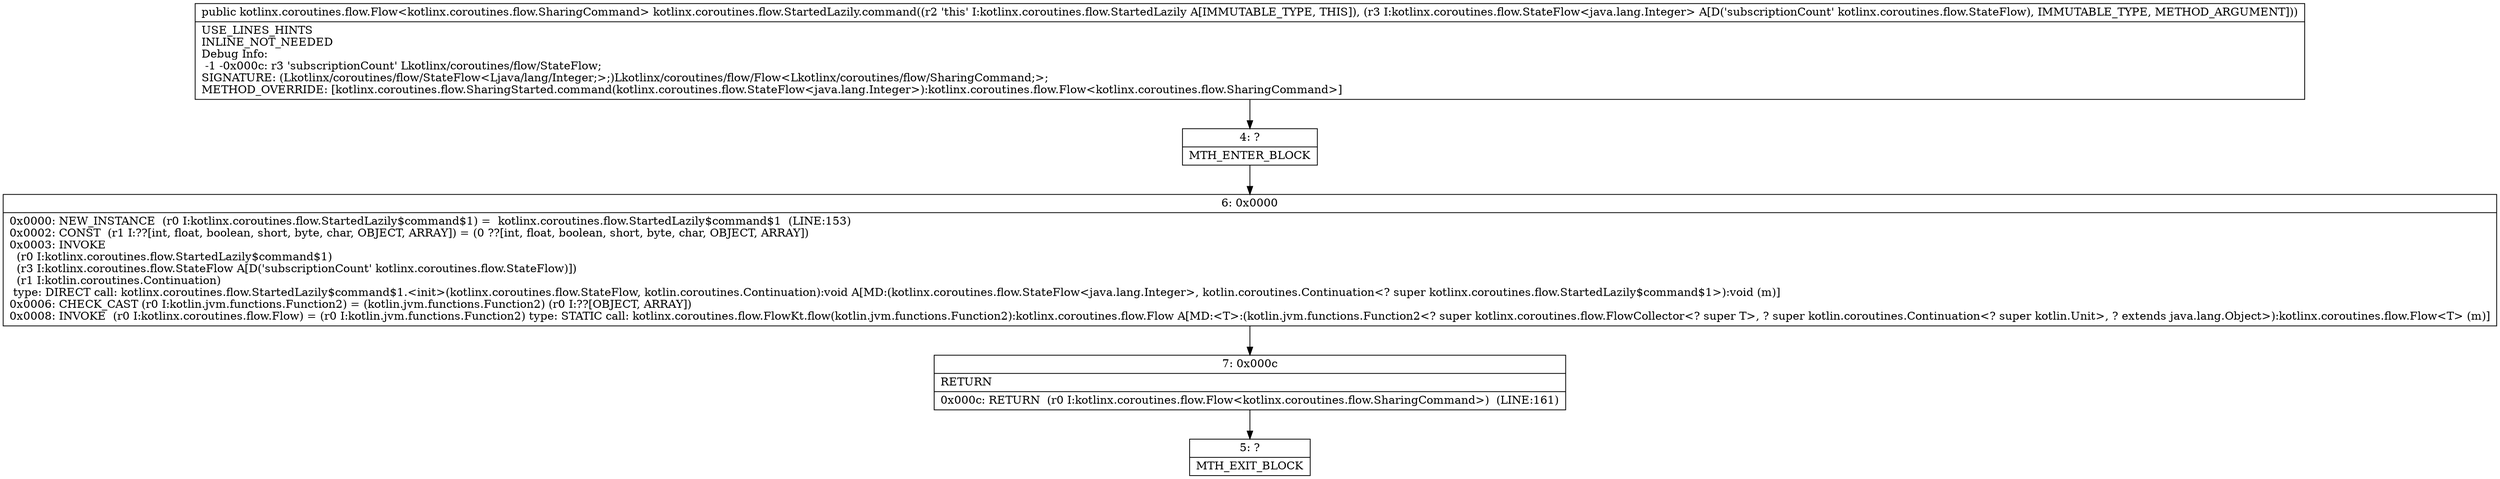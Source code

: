 digraph "CFG forkotlinx.coroutines.flow.StartedLazily.command(Lkotlinx\/coroutines\/flow\/StateFlow;)Lkotlinx\/coroutines\/flow\/Flow;" {
Node_4 [shape=record,label="{4\:\ ?|MTH_ENTER_BLOCK\l}"];
Node_6 [shape=record,label="{6\:\ 0x0000|0x0000: NEW_INSTANCE  (r0 I:kotlinx.coroutines.flow.StartedLazily$command$1) =  kotlinx.coroutines.flow.StartedLazily$command$1  (LINE:153)\l0x0002: CONST  (r1 I:??[int, float, boolean, short, byte, char, OBJECT, ARRAY]) = (0 ??[int, float, boolean, short, byte, char, OBJECT, ARRAY]) \l0x0003: INVOKE  \l  (r0 I:kotlinx.coroutines.flow.StartedLazily$command$1)\l  (r3 I:kotlinx.coroutines.flow.StateFlow A[D('subscriptionCount' kotlinx.coroutines.flow.StateFlow)])\l  (r1 I:kotlin.coroutines.Continuation)\l type: DIRECT call: kotlinx.coroutines.flow.StartedLazily$command$1.\<init\>(kotlinx.coroutines.flow.StateFlow, kotlin.coroutines.Continuation):void A[MD:(kotlinx.coroutines.flow.StateFlow\<java.lang.Integer\>, kotlin.coroutines.Continuation\<? super kotlinx.coroutines.flow.StartedLazily$command$1\>):void (m)]\l0x0006: CHECK_CAST (r0 I:kotlin.jvm.functions.Function2) = (kotlin.jvm.functions.Function2) (r0 I:??[OBJECT, ARRAY]) \l0x0008: INVOKE  (r0 I:kotlinx.coroutines.flow.Flow) = (r0 I:kotlin.jvm.functions.Function2) type: STATIC call: kotlinx.coroutines.flow.FlowKt.flow(kotlin.jvm.functions.Function2):kotlinx.coroutines.flow.Flow A[MD:\<T\>:(kotlin.jvm.functions.Function2\<? super kotlinx.coroutines.flow.FlowCollector\<? super T\>, ? super kotlin.coroutines.Continuation\<? super kotlin.Unit\>, ? extends java.lang.Object\>):kotlinx.coroutines.flow.Flow\<T\> (m)]\l}"];
Node_7 [shape=record,label="{7\:\ 0x000c|RETURN\l|0x000c: RETURN  (r0 I:kotlinx.coroutines.flow.Flow\<kotlinx.coroutines.flow.SharingCommand\>)  (LINE:161)\l}"];
Node_5 [shape=record,label="{5\:\ ?|MTH_EXIT_BLOCK\l}"];
MethodNode[shape=record,label="{public kotlinx.coroutines.flow.Flow\<kotlinx.coroutines.flow.SharingCommand\> kotlinx.coroutines.flow.StartedLazily.command((r2 'this' I:kotlinx.coroutines.flow.StartedLazily A[IMMUTABLE_TYPE, THIS]), (r3 I:kotlinx.coroutines.flow.StateFlow\<java.lang.Integer\> A[D('subscriptionCount' kotlinx.coroutines.flow.StateFlow), IMMUTABLE_TYPE, METHOD_ARGUMENT]))  | USE_LINES_HINTS\lINLINE_NOT_NEEDED\lDebug Info:\l  \-1 \-0x000c: r3 'subscriptionCount' Lkotlinx\/coroutines\/flow\/StateFlow;\lSIGNATURE: (Lkotlinx\/coroutines\/flow\/StateFlow\<Ljava\/lang\/Integer;\>;)Lkotlinx\/coroutines\/flow\/Flow\<Lkotlinx\/coroutines\/flow\/SharingCommand;\>;\lMETHOD_OVERRIDE: [kotlinx.coroutines.flow.SharingStarted.command(kotlinx.coroutines.flow.StateFlow\<java.lang.Integer\>):kotlinx.coroutines.flow.Flow\<kotlinx.coroutines.flow.SharingCommand\>]\l}"];
MethodNode -> Node_4;Node_4 -> Node_6;
Node_6 -> Node_7;
Node_7 -> Node_5;
}


